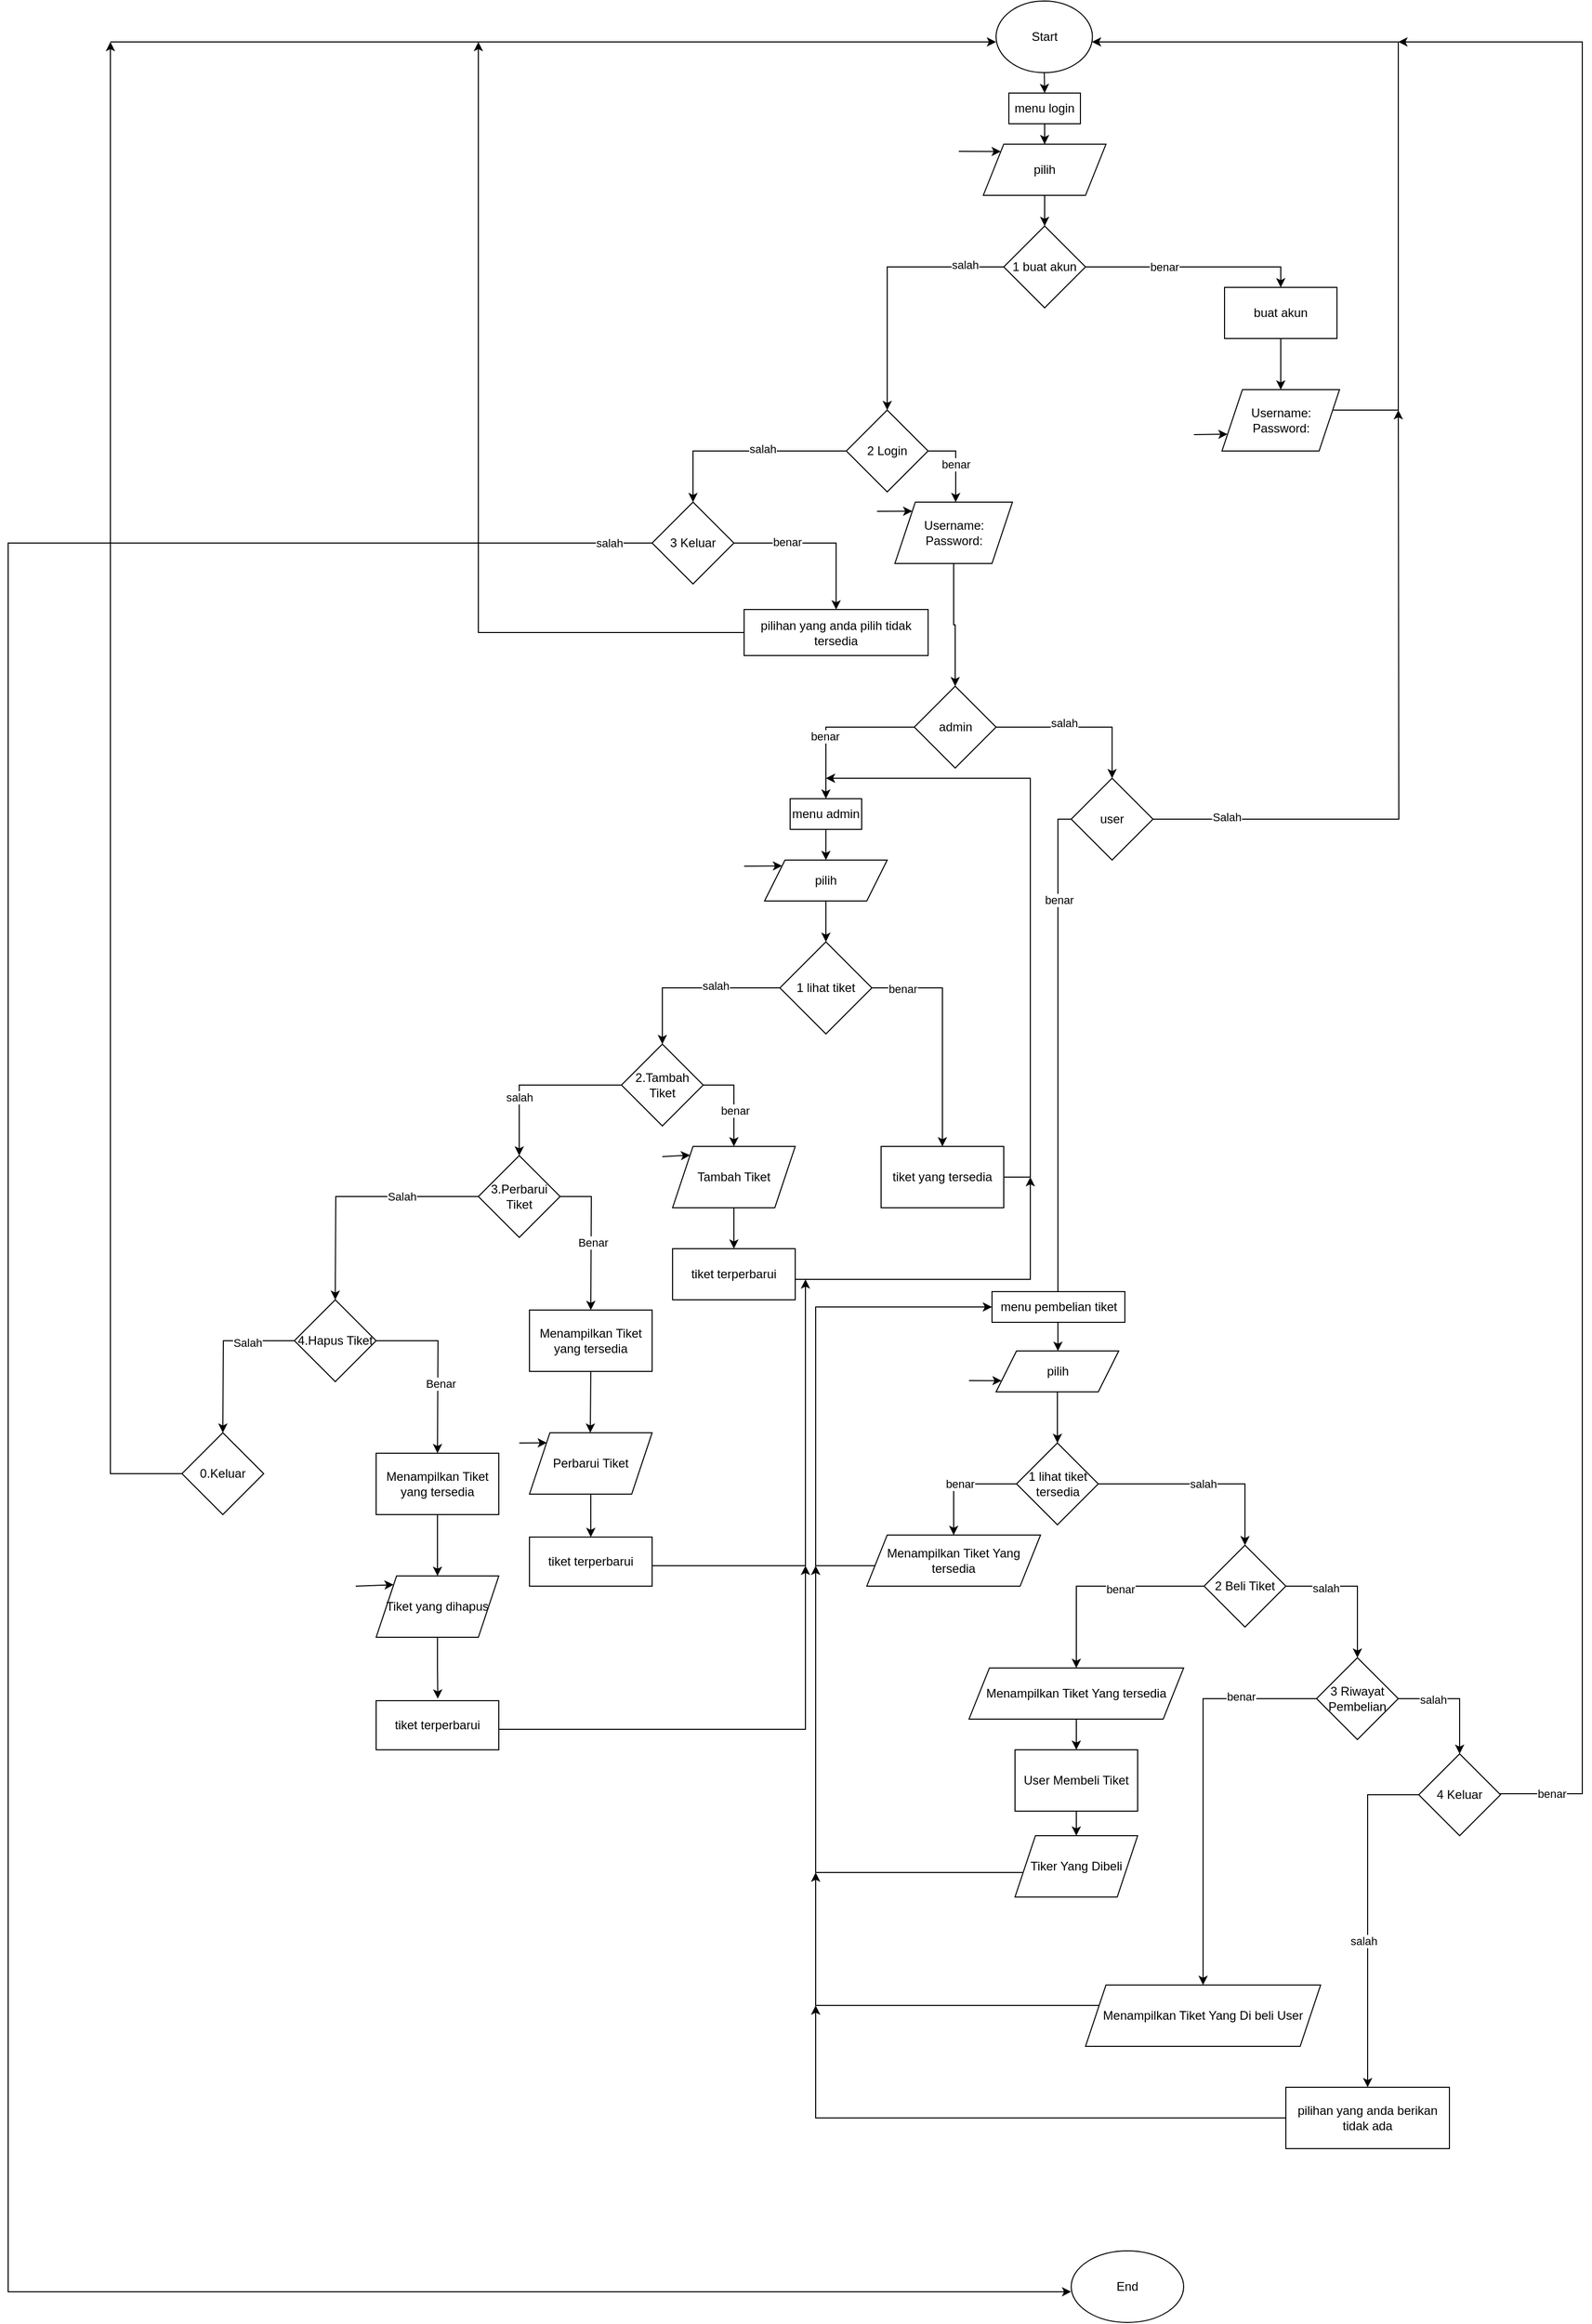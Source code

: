 <mxfile version="24.8.4">
  <diagram name="Halaman-1" id="ha8s8sE_0-_aX-jiOjYa">
    <mxGraphModel dx="4026" dy="3068" grid="1" gridSize="10" guides="1" tooltips="1" connect="1" arrows="1" fold="1" page="1" pageScale="1" pageWidth="850" pageHeight="1100" math="0" shadow="0">
      <root>
        <mxCell id="0" />
        <mxCell id="1" parent="0" />
        <mxCell id="y7oNirg6liw5lBictW8k-1" value="" style="edgeStyle=orthogonalEdgeStyle;rounded=0;orthogonalLoop=1;jettySize=auto;html=1;" parent="1" source="y7oNirg6liw5lBictW8k-67" target="y7oNirg6liw5lBictW8k-39" edge="1">
          <mxGeometry relative="1" as="geometry">
            <mxPoint x="414" y="180" as="targetPoint" />
          </mxGeometry>
        </mxCell>
        <mxCell id="y7oNirg6liw5lBictW8k-3" style="edgeStyle=orthogonalEdgeStyle;rounded=0;orthogonalLoop=1;jettySize=auto;html=1;exitX=0;exitY=0.5;exitDx=0;exitDy=0;" parent="1" source="y7oNirg6liw5lBictW8k-7" target="y7oNirg6liw5lBictW8k-12" edge="1">
          <mxGeometry relative="1" as="geometry">
            <mxPoint x="310" y="270" as="targetPoint" />
          </mxGeometry>
        </mxCell>
        <mxCell id="y7oNirg6liw5lBictW8k-4" value="salah" style="edgeLabel;html=1;align=center;verticalAlign=middle;resizable=0;points=[];" parent="y7oNirg6liw5lBictW8k-3" vertex="1" connectable="0">
          <mxGeometry x="-0.699" y="-2" relative="1" as="geometry">
            <mxPoint as="offset" />
          </mxGeometry>
        </mxCell>
        <mxCell id="y7oNirg6liw5lBictW8k-5" style="edgeStyle=orthogonalEdgeStyle;rounded=0;orthogonalLoop=1;jettySize=auto;html=1;exitX=1;exitY=0.5;exitDx=0;exitDy=0;entryX=0.5;entryY=0;entryDx=0;entryDy=0;" parent="1" source="y7oNirg6liw5lBictW8k-7" target="y7oNirg6liw5lBictW8k-19" edge="1">
          <mxGeometry relative="1" as="geometry">
            <mxPoint x="530" y="270" as="targetPoint" />
          </mxGeometry>
        </mxCell>
        <mxCell id="y7oNirg6liw5lBictW8k-6" value="benar" style="edgeLabel;html=1;align=center;verticalAlign=middle;resizable=0;points=[];" parent="y7oNirg6liw5lBictW8k-5" vertex="1" connectable="0">
          <mxGeometry x="-0.271" relative="1" as="geometry">
            <mxPoint as="offset" />
          </mxGeometry>
        </mxCell>
        <mxCell id="y7oNirg6liw5lBictW8k-7" value="1 buat akun" style="rhombus;whiteSpace=wrap;html=1;" parent="1" vertex="1">
          <mxGeometry x="374" y="180" width="80" height="80" as="geometry" />
        </mxCell>
        <mxCell id="y7oNirg6liw5lBictW8k-8" value="" style="edgeStyle=orthogonalEdgeStyle;rounded=0;orthogonalLoop=1;jettySize=auto;html=1;" parent="1" source="y7oNirg6liw5lBictW8k-12" target="y7oNirg6liw5lBictW8k-17" edge="1">
          <mxGeometry relative="1" as="geometry" />
        </mxCell>
        <mxCell id="y7oNirg6liw5lBictW8k-9" value="salah" style="edgeLabel;html=1;align=center;verticalAlign=middle;resizable=0;points=[];" parent="y7oNirg6liw5lBictW8k-8" vertex="1" connectable="0">
          <mxGeometry x="-0.182" y="-2" relative="1" as="geometry">
            <mxPoint as="offset" />
          </mxGeometry>
        </mxCell>
        <mxCell id="y7oNirg6liw5lBictW8k-10" style="edgeStyle=orthogonalEdgeStyle;rounded=0;orthogonalLoop=1;jettySize=auto;html=1;" parent="1" source="y7oNirg6liw5lBictW8k-12" target="y7oNirg6liw5lBictW8k-24" edge="1">
          <mxGeometry relative="1" as="geometry">
            <Array as="points">
              <mxPoint x="327" y="400" />
            </Array>
          </mxGeometry>
        </mxCell>
        <mxCell id="y7oNirg6liw5lBictW8k-11" value="benar" style="edgeLabel;html=1;align=center;verticalAlign=middle;resizable=0;points=[];" parent="y7oNirg6liw5lBictW8k-10" vertex="1" connectable="0">
          <mxGeometry x="0.045" relative="1" as="geometry">
            <mxPoint as="offset" />
          </mxGeometry>
        </mxCell>
        <mxCell id="y7oNirg6liw5lBictW8k-12" value="2 Login" style="rhombus;whiteSpace=wrap;html=1;" parent="1" vertex="1">
          <mxGeometry x="220" y="360" width="80" height="80" as="geometry" />
        </mxCell>
        <mxCell id="y7oNirg6liw5lBictW8k-13" style="edgeStyle=orthogonalEdgeStyle;rounded=0;orthogonalLoop=1;jettySize=auto;html=1;entryX=0;entryY=0.571;entryDx=0;entryDy=0;entryPerimeter=0;" parent="1" source="y7oNirg6liw5lBictW8k-17" edge="1" target="y7oNirg6liw5lBictW8k-123">
          <mxGeometry relative="1" as="geometry">
            <Array as="points">
              <mxPoint x="-600" y="490" />
              <mxPoint x="-600" y="2200" />
            </Array>
            <mxPoint x="414" y="2190" as="targetPoint" />
          </mxGeometry>
        </mxCell>
        <mxCell id="y7oNirg6liw5lBictW8k-14" value="salah" style="edgeLabel;html=1;align=center;verticalAlign=middle;resizable=0;points=[];" parent="y7oNirg6liw5lBictW8k-13" vertex="1" connectable="0">
          <mxGeometry x="-0.975" relative="1" as="geometry">
            <mxPoint as="offset" />
          </mxGeometry>
        </mxCell>
        <mxCell id="y7oNirg6liw5lBictW8k-15" style="edgeStyle=orthogonalEdgeStyle;rounded=0;orthogonalLoop=1;jettySize=auto;html=1;" parent="1" source="y7oNirg6liw5lBictW8k-17" target="y7oNirg6liw5lBictW8k-106" edge="1">
          <mxGeometry relative="1" as="geometry">
            <mxPoint x="130" y="580" as="targetPoint" />
          </mxGeometry>
        </mxCell>
        <mxCell id="y7oNirg6liw5lBictW8k-16" value="benar" style="edgeLabel;html=1;align=center;verticalAlign=middle;resizable=0;points=[];" parent="y7oNirg6liw5lBictW8k-15" vertex="1" connectable="0">
          <mxGeometry x="-0.371" y="1" relative="1" as="geometry">
            <mxPoint as="offset" />
          </mxGeometry>
        </mxCell>
        <mxCell id="y7oNirg6liw5lBictW8k-17" value="3 Keluar" style="rhombus;whiteSpace=wrap;html=1;" parent="1" vertex="1">
          <mxGeometry x="30" y="450" width="80" height="80" as="geometry" />
        </mxCell>
        <mxCell id="y7oNirg6liw5lBictW8k-18" style="edgeStyle=orthogonalEdgeStyle;rounded=0;orthogonalLoop=1;jettySize=auto;html=1;exitX=0.5;exitY=1;exitDx=0;exitDy=0;" parent="1" source="y7oNirg6liw5lBictW8k-19" target="y7oNirg6liw5lBictW8k-21" edge="1">
          <mxGeometry relative="1" as="geometry" />
        </mxCell>
        <mxCell id="y7oNirg6liw5lBictW8k-19" value="buat akun" style="rounded=0;whiteSpace=wrap;html=1;" parent="1" vertex="1">
          <mxGeometry x="590" y="240" width="110" height="50" as="geometry" />
        </mxCell>
        <mxCell id="y7oNirg6liw5lBictW8k-20" style="edgeStyle=orthogonalEdgeStyle;rounded=0;orthogonalLoop=1;jettySize=auto;html=1;exitX=1;exitY=0.5;exitDx=0;exitDy=0;" parent="1" target="y7oNirg6liw5lBictW8k-121" edge="1">
          <mxGeometry relative="1" as="geometry">
            <Array as="points">
              <mxPoint x="760" y="360" />
              <mxPoint x="760" />
            </Array>
            <mxPoint x="692.93" y="359.98" as="sourcePoint" />
            <mxPoint x="459.578" y="-1.44" as="targetPoint" />
          </mxGeometry>
        </mxCell>
        <mxCell id="y7oNirg6liw5lBictW8k-21" value="Username:&lt;br&gt;Password:" style="shape=parallelogram;perimeter=parallelogramPerimeter;whiteSpace=wrap;html=1;fixedSize=1;" parent="1" vertex="1">
          <mxGeometry x="587.5" y="340" width="115" height="60" as="geometry" />
        </mxCell>
        <mxCell id="y7oNirg6liw5lBictW8k-22" value="" style="endArrow=classic;html=1;rounded=0;entryX=0;entryY=0.75;entryDx=0;entryDy=0;" parent="1" target="y7oNirg6liw5lBictW8k-21" edge="1">
          <mxGeometry width="50" height="50" relative="1" as="geometry">
            <mxPoint x="560" y="384" as="sourcePoint" />
            <mxPoint x="645" y="410" as="targetPoint" />
            <Array as="points" />
          </mxGeometry>
        </mxCell>
        <mxCell id="y7oNirg6liw5lBictW8k-23" style="edgeStyle=orthogonalEdgeStyle;rounded=0;orthogonalLoop=1;jettySize=auto;html=1;exitX=0.5;exitY=1;exitDx=0;exitDy=0;entryX=0.5;entryY=0;entryDx=0;entryDy=0;" parent="1" source="y7oNirg6liw5lBictW8k-24" target="y7oNirg6liw5lBictW8k-29" edge="1">
          <mxGeometry relative="1" as="geometry">
            <Array as="points">
              <mxPoint x="325" y="570" />
              <mxPoint x="327" y="570" />
            </Array>
          </mxGeometry>
        </mxCell>
        <mxCell id="y7oNirg6liw5lBictW8k-24" value="Username:&lt;br&gt;Password:" style="shape=parallelogram;perimeter=parallelogramPerimeter;whiteSpace=wrap;html=1;fixedSize=1;" parent="1" vertex="1">
          <mxGeometry x="267.5" y="450" width="115" height="60" as="geometry" />
        </mxCell>
        <mxCell id="y7oNirg6liw5lBictW8k-26" style="edgeStyle=orthogonalEdgeStyle;rounded=0;orthogonalLoop=1;jettySize=auto;html=1;" parent="1" source="y7oNirg6liw5lBictW8k-29" target="y7oNirg6liw5lBictW8k-34" edge="1">
          <mxGeometry relative="1" as="geometry">
            <mxPoint x="250.0" y="740" as="targetPoint" />
          </mxGeometry>
        </mxCell>
        <mxCell id="y7oNirg6liw5lBictW8k-27" value="salah" style="edgeLabel;html=1;align=center;verticalAlign=middle;resizable=0;points=[];" parent="y7oNirg6liw5lBictW8k-26" vertex="1" connectable="0">
          <mxGeometry x="-0.186" y="4" relative="1" as="geometry">
            <mxPoint as="offset" />
          </mxGeometry>
        </mxCell>
        <mxCell id="y7oNirg6liw5lBictW8k-28" value="" style="edgeStyle=orthogonalEdgeStyle;rounded=0;orthogonalLoop=1;jettySize=auto;html=1;" parent="1" source="y7oNirg6liw5lBictW8k-70" target="y7oNirg6liw5lBictW8k-36" edge="1">
          <mxGeometry x="0.404" relative="1" as="geometry">
            <mxPoint as="offset" />
          </mxGeometry>
        </mxCell>
        <mxCell id="y7oNirg6liw5lBictW8k-29" value="admin" style="rhombus;whiteSpace=wrap;html=1;" parent="1" vertex="1">
          <mxGeometry x="286.5" y="630" width="80" height="80" as="geometry" />
        </mxCell>
        <mxCell id="y7oNirg6liw5lBictW8k-32" style="edgeStyle=orthogonalEdgeStyle;rounded=0;orthogonalLoop=1;jettySize=auto;html=1;exitX=0;exitY=0.5;exitDx=0;exitDy=0;" parent="1" source="y7oNirg6liw5lBictW8k-34" target="y7oNirg6liw5lBictW8k-65" edge="1">
          <mxGeometry relative="1" as="geometry">
            <mxPoint x="420" y="1280" as="targetPoint" />
            <Array as="points">
              <mxPoint x="427" y="760" />
            </Array>
          </mxGeometry>
        </mxCell>
        <mxCell id="y7oNirg6liw5lBictW8k-33" value="benar" style="edgeLabel;html=1;align=center;verticalAlign=middle;resizable=0;points=[];" parent="y7oNirg6liw5lBictW8k-32" vertex="1" connectable="0">
          <mxGeometry x="-0.657" y="1" relative="1" as="geometry">
            <mxPoint as="offset" />
          </mxGeometry>
        </mxCell>
        <mxCell id="3VHxz43sA6Y8qBNIEnm7-1" style="edgeStyle=orthogonalEdgeStyle;rounded=0;orthogonalLoop=1;jettySize=auto;html=1;exitX=1;exitY=0.5;exitDx=0;exitDy=0;" edge="1" parent="1" source="y7oNirg6liw5lBictW8k-34">
          <mxGeometry relative="1" as="geometry">
            <mxPoint x="760" y="360" as="targetPoint" />
          </mxGeometry>
        </mxCell>
        <mxCell id="3VHxz43sA6Y8qBNIEnm7-2" value="Salah" style="edgeLabel;html=1;align=center;verticalAlign=middle;resizable=0;points=[];" vertex="1" connectable="0" parent="3VHxz43sA6Y8qBNIEnm7-1">
          <mxGeometry x="-0.777" y="2" relative="1" as="geometry">
            <mxPoint as="offset" />
          </mxGeometry>
        </mxCell>
        <mxCell id="y7oNirg6liw5lBictW8k-34" value="user" style="rhombus;whiteSpace=wrap;html=1;" parent="1" vertex="1">
          <mxGeometry x="440.0" y="720" width="80" height="80" as="geometry" />
        </mxCell>
        <mxCell id="y7oNirg6liw5lBictW8k-35" style="edgeStyle=orthogonalEdgeStyle;rounded=0;orthogonalLoop=1;jettySize=auto;html=1;" parent="1" source="y7oNirg6liw5lBictW8k-36" target="y7oNirg6liw5lBictW8k-45" edge="1">
          <mxGeometry relative="1" as="geometry">
            <mxPoint x="200" y="840" as="targetPoint" />
          </mxGeometry>
        </mxCell>
        <mxCell id="y7oNirg6liw5lBictW8k-36" value="pilih" style="shape=parallelogram;perimeter=parallelogramPerimeter;whiteSpace=wrap;html=1;fixedSize=1;" parent="1" vertex="1">
          <mxGeometry x="140" y="800" width="120" height="40" as="geometry" />
        </mxCell>
        <mxCell id="y7oNirg6liw5lBictW8k-38" style="edgeStyle=orthogonalEdgeStyle;rounded=0;orthogonalLoop=1;jettySize=auto;html=1;entryX=0.5;entryY=0;entryDx=0;entryDy=0;" parent="1" source="y7oNirg6liw5lBictW8k-39" target="y7oNirg6liw5lBictW8k-7" edge="1">
          <mxGeometry relative="1" as="geometry" />
        </mxCell>
        <mxCell id="y7oNirg6liw5lBictW8k-39" value="pilih" style="shape=parallelogram;perimeter=parallelogramPerimeter;whiteSpace=wrap;html=1;fixedSize=1;" parent="1" vertex="1">
          <mxGeometry x="354" y="100" width="120" height="50" as="geometry" />
        </mxCell>
        <mxCell id="y7oNirg6liw5lBictW8k-41" style="edgeStyle=orthogonalEdgeStyle;rounded=0;orthogonalLoop=1;jettySize=auto;html=1;exitX=1;exitY=0.5;exitDx=0;exitDy=0;" parent="1" source="y7oNirg6liw5lBictW8k-45" target="y7oNirg6liw5lBictW8k-47" edge="1">
          <mxGeometry relative="1" as="geometry" />
        </mxCell>
        <mxCell id="y7oNirg6liw5lBictW8k-42" value="benar" style="edgeLabel;html=1;align=center;verticalAlign=middle;resizable=0;points=[];" parent="y7oNirg6liw5lBictW8k-41" vertex="1" connectable="0">
          <mxGeometry x="-0.737" y="-1" relative="1" as="geometry">
            <mxPoint as="offset" />
          </mxGeometry>
        </mxCell>
        <mxCell id="y7oNirg6liw5lBictW8k-43" style="edgeStyle=orthogonalEdgeStyle;rounded=0;orthogonalLoop=1;jettySize=auto;html=1;" parent="1" source="y7oNirg6liw5lBictW8k-45" target="y7oNirg6liw5lBictW8k-52" edge="1">
          <mxGeometry relative="1" as="geometry">
            <mxPoint x="70" y="1020" as="targetPoint" />
          </mxGeometry>
        </mxCell>
        <mxCell id="y7oNirg6liw5lBictW8k-44" value="salah" style="edgeLabel;html=1;align=center;verticalAlign=middle;resizable=0;points=[];" parent="y7oNirg6liw5lBictW8k-43" vertex="1" connectable="0">
          <mxGeometry x="-0.255" y="-2" relative="1" as="geometry">
            <mxPoint as="offset" />
          </mxGeometry>
        </mxCell>
        <mxCell id="y7oNirg6liw5lBictW8k-45" value="1 lihat tiket" style="rhombus;whiteSpace=wrap;html=1;" parent="1" vertex="1">
          <mxGeometry x="155" y="880" width="90" height="90" as="geometry" />
        </mxCell>
        <mxCell id="y7oNirg6liw5lBictW8k-46" style="edgeStyle=orthogonalEdgeStyle;rounded=0;orthogonalLoop=1;jettySize=auto;html=1;" parent="1" source="y7oNirg6liw5lBictW8k-47" edge="1">
          <mxGeometry relative="1" as="geometry">
            <mxPoint x="200" y="720" as="targetPoint" />
            <Array as="points">
              <mxPoint x="400" y="1110" />
              <mxPoint x="400" y="720" />
              <mxPoint x="220" y="720" />
            </Array>
          </mxGeometry>
        </mxCell>
        <mxCell id="y7oNirg6liw5lBictW8k-47" value="tiket yang tersedia" style="whiteSpace=wrap;html=1;" parent="1" vertex="1">
          <mxGeometry x="254" y="1080" width="120" height="60" as="geometry" />
        </mxCell>
        <mxCell id="y7oNirg6liw5lBictW8k-48" style="edgeStyle=orthogonalEdgeStyle;rounded=0;orthogonalLoop=1;jettySize=auto;html=1;entryX=0.5;entryY=0;entryDx=0;entryDy=0;exitX=1;exitY=0.5;exitDx=0;exitDy=0;" parent="1" source="y7oNirg6liw5lBictW8k-52" target="y7oNirg6liw5lBictW8k-55" edge="1">
          <mxGeometry relative="1" as="geometry" />
        </mxCell>
        <mxCell id="y7oNirg6liw5lBictW8k-49" value="benar" style="edgeLabel;html=1;align=center;verticalAlign=middle;resizable=0;points=[];" parent="y7oNirg6liw5lBictW8k-48" vertex="1" connectable="0">
          <mxGeometry x="0.207" y="1" relative="1" as="geometry">
            <mxPoint as="offset" />
          </mxGeometry>
        </mxCell>
        <mxCell id="y7oNirg6liw5lBictW8k-50" style="edgeStyle=orthogonalEdgeStyle;rounded=0;orthogonalLoop=1;jettySize=auto;html=1;" parent="1" source="y7oNirg6liw5lBictW8k-52" target="y7oNirg6liw5lBictW8k-62" edge="1">
          <mxGeometry relative="1" as="geometry">
            <mxPoint x="-60" y="1080" as="targetPoint" />
          </mxGeometry>
        </mxCell>
        <mxCell id="y7oNirg6liw5lBictW8k-51" value="salah" style="edgeLabel;html=1;align=center;verticalAlign=middle;resizable=0;points=[];" parent="y7oNirg6liw5lBictW8k-50" vertex="1" connectable="0">
          <mxGeometry x="0.326" relative="1" as="geometry">
            <mxPoint as="offset" />
          </mxGeometry>
        </mxCell>
        <mxCell id="y7oNirg6liw5lBictW8k-52" value="2.Tambah Tiket" style="rhombus;whiteSpace=wrap;html=1;" parent="1" vertex="1">
          <mxGeometry y="980" width="80" height="80" as="geometry" />
        </mxCell>
        <mxCell id="y7oNirg6liw5lBictW8k-54" style="edgeStyle=orthogonalEdgeStyle;rounded=0;orthogonalLoop=1;jettySize=auto;html=1;" parent="1" source="y7oNirg6liw5lBictW8k-55" target="y7oNirg6liw5lBictW8k-57" edge="1">
          <mxGeometry relative="1" as="geometry">
            <mxPoint x="140" y="1190" as="targetPoint" />
          </mxGeometry>
        </mxCell>
        <mxCell id="y7oNirg6liw5lBictW8k-55" value="Tambah Tiket" style="shape=parallelogram;perimeter=parallelogramPerimeter;whiteSpace=wrap;html=1;fixedSize=1;" parent="1" vertex="1">
          <mxGeometry x="50" y="1080" width="120" height="60" as="geometry" />
        </mxCell>
        <mxCell id="y7oNirg6liw5lBictW8k-56" style="edgeStyle=orthogonalEdgeStyle;rounded=0;orthogonalLoop=1;jettySize=auto;html=1;" parent="1" source="y7oNirg6liw5lBictW8k-57" edge="1">
          <mxGeometry relative="1" as="geometry">
            <mxPoint x="400" y="1110" as="targetPoint" />
            <Array as="points">
              <mxPoint x="400" y="1210" />
            </Array>
          </mxGeometry>
        </mxCell>
        <mxCell id="y7oNirg6liw5lBictW8k-57" value="tiket terperbarui" style="rounded=0;whiteSpace=wrap;html=1;" parent="1" vertex="1">
          <mxGeometry x="50" y="1180" width="120" height="50" as="geometry" />
        </mxCell>
        <mxCell id="y7oNirg6liw5lBictW8k-111" style="edgeStyle=orthogonalEdgeStyle;rounded=0;orthogonalLoop=1;jettySize=auto;html=1;exitX=1;exitY=0.5;exitDx=0;exitDy=0;" parent="1" source="y7oNirg6liw5lBictW8k-62" edge="1">
          <mxGeometry relative="1" as="geometry">
            <mxPoint x="-30" y="1240" as="targetPoint" />
          </mxGeometry>
        </mxCell>
        <mxCell id="y7oNirg6liw5lBictW8k-112" value="Benar" style="edgeLabel;html=1;align=center;verticalAlign=middle;resizable=0;points=[];" parent="y7oNirg6liw5lBictW8k-111" vertex="1" connectable="0">
          <mxGeometry x="0.058" y="1" relative="1" as="geometry">
            <mxPoint as="offset" />
          </mxGeometry>
        </mxCell>
        <mxCell id="y7oNirg6liw5lBictW8k-129" style="edgeStyle=orthogonalEdgeStyle;rounded=0;orthogonalLoop=1;jettySize=auto;html=1;exitX=0;exitY=0.5;exitDx=0;exitDy=0;" parent="1" source="y7oNirg6liw5lBictW8k-62" edge="1">
          <mxGeometry relative="1" as="geometry">
            <mxPoint x="-280" y="1230" as="targetPoint" />
          </mxGeometry>
        </mxCell>
        <mxCell id="y7oNirg6liw5lBictW8k-130" value="Salah" style="edgeLabel;html=1;align=center;verticalAlign=middle;resizable=0;points=[];" parent="y7oNirg6liw5lBictW8k-129" vertex="1" connectable="0">
          <mxGeometry x="-0.38" relative="1" as="geometry">
            <mxPoint x="-1" as="offset" />
          </mxGeometry>
        </mxCell>
        <mxCell id="y7oNirg6liw5lBictW8k-62" value="3.Perbarui Tiket" style="rhombus;whiteSpace=wrap;html=1;" parent="1" vertex="1">
          <mxGeometry x="-140" y="1089" width="80" height="80" as="geometry" />
        </mxCell>
        <mxCell id="y7oNirg6liw5lBictW8k-64" style="edgeStyle=orthogonalEdgeStyle;rounded=0;orthogonalLoop=1;jettySize=auto;html=1;" parent="1" source="y7oNirg6liw5lBictW8k-65" target="y7oNirg6liw5lBictW8k-75" edge="1">
          <mxGeometry relative="1" as="geometry">
            <mxPoint x="426.5" y="1370" as="targetPoint" />
          </mxGeometry>
        </mxCell>
        <mxCell id="y7oNirg6liw5lBictW8k-65" value="pilih" style="shape=parallelogram;perimeter=parallelogramPerimeter;whiteSpace=wrap;html=1;fixedSize=1;" parent="1" vertex="1">
          <mxGeometry x="366.5" y="1280" width="120" height="40" as="geometry" />
        </mxCell>
        <mxCell id="y7oNirg6liw5lBictW8k-67" value="menu login" style="rounded=0;whiteSpace=wrap;html=1;" parent="1" vertex="1">
          <mxGeometry x="379" y="50" width="70" height="30" as="geometry" />
        </mxCell>
        <mxCell id="y7oNirg6liw5lBictW8k-68" value="" style="edgeStyle=orthogonalEdgeStyle;rounded=0;orthogonalLoop=1;jettySize=auto;html=1;" parent="1" source="y7oNirg6liw5lBictW8k-29" target="y7oNirg6liw5lBictW8k-70" edge="1">
          <mxGeometry relative="1" as="geometry">
            <mxPoint x="287" y="670" as="sourcePoint" />
            <mxPoint x="200" y="800" as="targetPoint" />
          </mxGeometry>
        </mxCell>
        <mxCell id="y7oNirg6liw5lBictW8k-69" value="benar" style="edgeLabel;html=1;align=center;verticalAlign=middle;resizable=0;points=[];" parent="y7oNirg6liw5lBictW8k-68" vertex="1" connectable="0">
          <mxGeometry x="0.213" y="-1" relative="1" as="geometry">
            <mxPoint as="offset" />
          </mxGeometry>
        </mxCell>
        <mxCell id="y7oNirg6liw5lBictW8k-70" value="menu admin" style="rounded=0;whiteSpace=wrap;html=1;" parent="1" vertex="1">
          <mxGeometry x="165" y="740" width="70" height="30" as="geometry" />
        </mxCell>
        <mxCell id="y7oNirg6liw5lBictW8k-71" style="edgeStyle=orthogonalEdgeStyle;rounded=0;orthogonalLoop=1;jettySize=auto;html=1;exitX=0.5;exitY=1;exitDx=0;exitDy=0;" parent="1" source="y7oNirg6liw5lBictW8k-70" target="y7oNirg6liw5lBictW8k-70" edge="1">
          <mxGeometry relative="1" as="geometry" />
        </mxCell>
        <mxCell id="y7oNirg6liw5lBictW8k-72" value="" style="endArrow=classic;html=1;rounded=0;entryX=0;entryY=0.75;entryDx=0;entryDy=0;" parent="1" target="y7oNirg6liw5lBictW8k-65" edge="1">
          <mxGeometry width="50" height="50" relative="1" as="geometry">
            <mxPoint x="340" y="1309" as="sourcePoint" />
            <mxPoint x="330" y="1290" as="targetPoint" />
          </mxGeometry>
        </mxCell>
        <mxCell id="y7oNirg6liw5lBictW8k-73" value="salah" style="edgeStyle=orthogonalEdgeStyle;rounded=0;orthogonalLoop=1;jettySize=auto;html=1;" parent="1" source="y7oNirg6liw5lBictW8k-75" target="y7oNirg6liw5lBictW8k-80" edge="1">
          <mxGeometry relative="1" as="geometry">
            <mxPoint x="300.053" y="1490.053" as="targetPoint" />
          </mxGeometry>
        </mxCell>
        <mxCell id="y7oNirg6liw5lBictW8k-74" value="benar" style="edgeStyle=orthogonalEdgeStyle;rounded=0;orthogonalLoop=1;jettySize=auto;html=1;exitX=0;exitY=0.5;exitDx=0;exitDy=0;" parent="1" source="y7oNirg6liw5lBictW8k-75" target="y7oNirg6liw5lBictW8k-94" edge="1">
          <mxGeometry relative="1" as="geometry" />
        </mxCell>
        <mxCell id="y7oNirg6liw5lBictW8k-75" value="1 lihat tiket tersedia" style="rhombus;whiteSpace=wrap;html=1;" parent="1" vertex="1">
          <mxGeometry x="386.5" y="1370" width="80" height="80" as="geometry" />
        </mxCell>
        <mxCell id="y7oNirg6liw5lBictW8k-76" style="edgeStyle=orthogonalEdgeStyle;rounded=0;orthogonalLoop=1;jettySize=auto;html=1;" parent="1" source="y7oNirg6liw5lBictW8k-80" target="y7oNirg6liw5lBictW8k-85" edge="1">
          <mxGeometry relative="1" as="geometry">
            <mxPoint x="180" y="1590" as="targetPoint" />
          </mxGeometry>
        </mxCell>
        <mxCell id="y7oNirg6liw5lBictW8k-77" value="salah" style="edgeLabel;html=1;align=center;verticalAlign=middle;resizable=0;points=[];" parent="y7oNirg6liw5lBictW8k-76" vertex="1" connectable="0">
          <mxGeometry x="-0.445" y="-2" relative="1" as="geometry">
            <mxPoint as="offset" />
          </mxGeometry>
        </mxCell>
        <mxCell id="y7oNirg6liw5lBictW8k-78" style="edgeStyle=orthogonalEdgeStyle;rounded=0;orthogonalLoop=1;jettySize=auto;html=1;" parent="1" source="y7oNirg6liw5lBictW8k-80" target="y7oNirg6liw5lBictW8k-96" edge="1">
          <mxGeometry relative="1" as="geometry" />
        </mxCell>
        <mxCell id="y7oNirg6liw5lBictW8k-79" value="benar" style="edgeLabel;html=1;align=center;verticalAlign=middle;resizable=0;points=[];" parent="y7oNirg6liw5lBictW8k-78" vertex="1" connectable="0">
          <mxGeometry x="-0.201" y="3" relative="1" as="geometry">
            <mxPoint as="offset" />
          </mxGeometry>
        </mxCell>
        <mxCell id="y7oNirg6liw5lBictW8k-80" value="2 Beli Tiket" style="rhombus;whiteSpace=wrap;html=1;" parent="1" vertex="1">
          <mxGeometry x="570.003" y="1470.003" width="80" height="80" as="geometry" />
        </mxCell>
        <mxCell id="y7oNirg6liw5lBictW8k-81" style="edgeStyle=orthogonalEdgeStyle;rounded=0;orthogonalLoop=1;jettySize=auto;html=1;" parent="1" source="y7oNirg6liw5lBictW8k-85" target="y7oNirg6liw5lBictW8k-90" edge="1">
          <mxGeometry relative="1" as="geometry">
            <mxPoint x="60" y="1680" as="targetPoint" />
          </mxGeometry>
        </mxCell>
        <mxCell id="y7oNirg6liw5lBictW8k-82" value="salah" style="edgeLabel;html=1;align=center;verticalAlign=middle;resizable=0;points=[];" parent="y7oNirg6liw5lBictW8k-81" vertex="1" connectable="0">
          <mxGeometry x="-0.413" y="-1" relative="1" as="geometry">
            <mxPoint as="offset" />
          </mxGeometry>
        </mxCell>
        <mxCell id="y7oNirg6liw5lBictW8k-83" style="edgeStyle=orthogonalEdgeStyle;rounded=0;orthogonalLoop=1;jettySize=auto;html=1;exitX=0;exitY=0.5;exitDx=0;exitDy=0;entryX=0.5;entryY=0;entryDx=0;entryDy=0;" parent="1" source="y7oNirg6liw5lBictW8k-85" target="y7oNirg6liw5lBictW8k-102" edge="1">
          <mxGeometry relative="1" as="geometry" />
        </mxCell>
        <mxCell id="y7oNirg6liw5lBictW8k-84" value="benar" style="edgeLabel;html=1;align=center;verticalAlign=middle;resizable=0;points=[];" parent="y7oNirg6liw5lBictW8k-83" vertex="1" connectable="0">
          <mxGeometry x="-0.62" y="-2" relative="1" as="geometry">
            <mxPoint as="offset" />
          </mxGeometry>
        </mxCell>
        <mxCell id="y7oNirg6liw5lBictW8k-85" value="3 Riwayat Pembelian" style="rhombus;whiteSpace=wrap;html=1;" parent="1" vertex="1">
          <mxGeometry x="680" y="1580" width="80" height="80" as="geometry" />
        </mxCell>
        <mxCell id="y7oNirg6liw5lBictW8k-86" style="edgeStyle=orthogonalEdgeStyle;rounded=0;orthogonalLoop=1;jettySize=auto;html=1;" parent="1" source="y7oNirg6liw5lBictW8k-90" edge="1">
          <mxGeometry relative="1" as="geometry">
            <mxPoint x="760" as="targetPoint" />
            <Array as="points">
              <mxPoint x="940" y="1713" />
              <mxPoint x="940" />
              <mxPoint x="760" />
            </Array>
          </mxGeometry>
        </mxCell>
        <mxCell id="y7oNirg6liw5lBictW8k-87" value="benar" style="edgeLabel;html=1;align=center;verticalAlign=middle;resizable=0;points=[];" parent="y7oNirg6liw5lBictW8k-86" vertex="1" connectable="0">
          <mxGeometry x="-0.949" relative="1" as="geometry">
            <mxPoint as="offset" />
          </mxGeometry>
        </mxCell>
        <mxCell id="y7oNirg6liw5lBictW8k-88" style="edgeStyle=orthogonalEdgeStyle;rounded=0;orthogonalLoop=1;jettySize=auto;html=1;exitX=0;exitY=0.5;exitDx=0;exitDy=0;" parent="1" source="y7oNirg6liw5lBictW8k-90" target="y7oNirg6liw5lBictW8k-92" edge="1">
          <mxGeometry relative="1" as="geometry">
            <mxPoint x="700" y="1780" as="targetPoint" />
          </mxGeometry>
        </mxCell>
        <mxCell id="y7oNirg6liw5lBictW8k-89" value="salah" style="edgeLabel;html=1;align=center;verticalAlign=middle;resizable=0;points=[];" parent="y7oNirg6liw5lBictW8k-88" vertex="1" connectable="0">
          <mxGeometry x="0.15" y="-4" relative="1" as="geometry">
            <mxPoint as="offset" />
          </mxGeometry>
        </mxCell>
        <mxCell id="y7oNirg6liw5lBictW8k-90" value="4 Keluar" style="rhombus;whiteSpace=wrap;html=1;" parent="1" vertex="1">
          <mxGeometry x="780" y="1674" width="80" height="80" as="geometry" />
        </mxCell>
        <mxCell id="y7oNirg6liw5lBictW8k-91" style="edgeStyle=orthogonalEdgeStyle;rounded=0;orthogonalLoop=1;jettySize=auto;html=1;" parent="1" source="y7oNirg6liw5lBictW8k-92" edge="1">
          <mxGeometry relative="1" as="geometry">
            <mxPoint x="190" y="1920" as="targetPoint" />
            <Array as="points">
              <mxPoint x="190" y="2030" />
            </Array>
          </mxGeometry>
        </mxCell>
        <mxCell id="y7oNirg6liw5lBictW8k-92" value="pilihan yang anda berikan tidak ada" style="rounded=0;whiteSpace=wrap;html=1;" parent="1" vertex="1">
          <mxGeometry x="650" y="2000" width="160" height="60" as="geometry" />
        </mxCell>
        <mxCell id="y7oNirg6liw5lBictW8k-93" style="edgeStyle=orthogonalEdgeStyle;rounded=0;orthogonalLoop=1;jettySize=auto;html=1;exitX=0;exitY=0.5;exitDx=0;exitDy=0;entryX=0;entryY=0.5;entryDx=0;entryDy=0;" parent="1" source="y7oNirg6liw5lBictW8k-94" target="y7oNirg6liw5lBictW8k-103" edge="1">
          <mxGeometry relative="1" as="geometry">
            <Array as="points">
              <mxPoint x="250" y="1490" />
              <mxPoint x="190" y="1490" />
              <mxPoint x="190" y="1237" />
            </Array>
          </mxGeometry>
        </mxCell>
        <mxCell id="y7oNirg6liw5lBictW8k-94" value="Menampilkan Tiket Yang tersedia" style="shape=parallelogram;perimeter=parallelogramPerimeter;whiteSpace=wrap;html=1;fixedSize=1;" parent="1" vertex="1">
          <mxGeometry x="240" y="1460" width="170" height="50" as="geometry" />
        </mxCell>
        <mxCell id="y7oNirg6liw5lBictW8k-95" style="edgeStyle=orthogonalEdgeStyle;rounded=0;orthogonalLoop=1;jettySize=auto;html=1;exitX=0.5;exitY=1;exitDx=0;exitDy=0;entryX=0.5;entryY=0;entryDx=0;entryDy=0;" parent="1" source="y7oNirg6liw5lBictW8k-96" target="y7oNirg6liw5lBictW8k-98" edge="1">
          <mxGeometry relative="1" as="geometry" />
        </mxCell>
        <mxCell id="y7oNirg6liw5lBictW8k-96" value="Menampilkan Tiket Yang tersedia" style="shape=parallelogram;perimeter=parallelogramPerimeter;whiteSpace=wrap;html=1;fixedSize=1;" parent="1" vertex="1">
          <mxGeometry x="340" y="1590" width="210" height="50" as="geometry" />
        </mxCell>
        <mxCell id="y7oNirg6liw5lBictW8k-97" style="edgeStyle=orthogonalEdgeStyle;rounded=0;orthogonalLoop=1;jettySize=auto;html=1;exitX=0.5;exitY=1;exitDx=0;exitDy=0;entryX=0.5;entryY=0;entryDx=0;entryDy=0;" parent="1" source="y7oNirg6liw5lBictW8k-98" target="y7oNirg6liw5lBictW8k-100" edge="1">
          <mxGeometry relative="1" as="geometry" />
        </mxCell>
        <mxCell id="y7oNirg6liw5lBictW8k-98" value="User Membeli Tiket" style="rounded=0;whiteSpace=wrap;html=1;" parent="1" vertex="1">
          <mxGeometry x="385" y="1670" width="120" height="60" as="geometry" />
        </mxCell>
        <mxCell id="y7oNirg6liw5lBictW8k-99" style="edgeStyle=orthogonalEdgeStyle;rounded=0;orthogonalLoop=1;jettySize=auto;html=1;" parent="1" source="y7oNirg6liw5lBictW8k-100" edge="1">
          <mxGeometry relative="1" as="geometry">
            <mxPoint x="190" y="1490" as="targetPoint" />
            <Array as="points">
              <mxPoint x="190" y="1790" />
            </Array>
          </mxGeometry>
        </mxCell>
        <mxCell id="y7oNirg6liw5lBictW8k-100" value="Tiker Yang Dibeli" style="shape=parallelogram;perimeter=parallelogramPerimeter;whiteSpace=wrap;html=1;fixedSize=1;" parent="1" vertex="1">
          <mxGeometry x="385" y="1754" width="120" height="60" as="geometry" />
        </mxCell>
        <mxCell id="y7oNirg6liw5lBictW8k-101" style="edgeStyle=orthogonalEdgeStyle;rounded=0;orthogonalLoop=1;jettySize=auto;html=1;" parent="1" source="y7oNirg6liw5lBictW8k-102" edge="1">
          <mxGeometry relative="1" as="geometry">
            <mxPoint x="190" y="1790" as="targetPoint" />
            <Array as="points">
              <mxPoint x="190" y="1920" />
            </Array>
          </mxGeometry>
        </mxCell>
        <mxCell id="y7oNirg6liw5lBictW8k-102" value="Menampilkan Tiket Yang Di beli User" style="shape=parallelogram;perimeter=parallelogramPerimeter;whiteSpace=wrap;html=1;fixedSize=1;" parent="1" vertex="1">
          <mxGeometry x="454" y="1900" width="230" height="60" as="geometry" />
        </mxCell>
        <mxCell id="y7oNirg6liw5lBictW8k-103" value="menu pembelian tiket" style="rounded=0;whiteSpace=wrap;html=1;" parent="1" vertex="1">
          <mxGeometry x="362.5" y="1222" width="130" height="30" as="geometry" />
        </mxCell>
        <mxCell id="y7oNirg6liw5lBictW8k-105" style="edgeStyle=orthogonalEdgeStyle;rounded=0;orthogonalLoop=1;jettySize=auto;html=1;" parent="1" source="y7oNirg6liw5lBictW8k-106" edge="1">
          <mxGeometry relative="1" as="geometry">
            <mxPoint x="-140" as="targetPoint" />
            <Array as="points">
              <mxPoint x="-140" y="578" />
              <mxPoint x="-140" />
            </Array>
          </mxGeometry>
        </mxCell>
        <mxCell id="y7oNirg6liw5lBictW8k-106" value="pilihan yang anda pilih tidak tersedia" style="rounded=0;whiteSpace=wrap;html=1;" parent="1" vertex="1">
          <mxGeometry x="120" y="555" width="180" height="45" as="geometry" />
        </mxCell>
        <mxCell id="y7oNirg6liw5lBictW8k-114" style="edgeStyle=orthogonalEdgeStyle;rounded=0;orthogonalLoop=1;jettySize=auto;html=1;exitX=0.5;exitY=1;exitDx=0;exitDy=0;" parent="1" source="y7oNirg6liw5lBictW8k-113" edge="1">
          <mxGeometry relative="1" as="geometry">
            <mxPoint x="-30.5" y="1360" as="targetPoint" />
          </mxGeometry>
        </mxCell>
        <mxCell id="y7oNirg6liw5lBictW8k-113" value="Menampilkan Tiket yang tersedia" style="whiteSpace=wrap;html=1;" parent="1" vertex="1">
          <mxGeometry x="-90" y="1240" width="120" height="60" as="geometry" />
        </mxCell>
        <mxCell id="y7oNirg6liw5lBictW8k-118" style="edgeStyle=orthogonalEdgeStyle;rounded=0;orthogonalLoop=1;jettySize=auto;html=1;exitX=0.5;exitY=1;exitDx=0;exitDy=0;entryX=0.5;entryY=0;entryDx=0;entryDy=0;" parent="1" source="y7oNirg6liw5lBictW8k-115" edge="1" target="y7oNirg6liw5lBictW8k-117">
          <mxGeometry relative="1" as="geometry">
            <mxPoint x="-29.714" y="1460" as="targetPoint" />
          </mxGeometry>
        </mxCell>
        <mxCell id="y7oNirg6liw5lBictW8k-115" value="Perbarui Tiket" style="shape=parallelogram;perimeter=parallelogramPerimeter;whiteSpace=wrap;html=1;fixedSize=1;" parent="1" vertex="1">
          <mxGeometry x="-90" y="1360" width="120" height="60" as="geometry" />
        </mxCell>
        <mxCell id="y7oNirg6liw5lBictW8k-119" style="edgeStyle=orthogonalEdgeStyle;rounded=0;orthogonalLoop=1;jettySize=auto;html=1;exitX=1;exitY=0.5;exitDx=0;exitDy=0;" parent="1" source="y7oNirg6liw5lBictW8k-117" edge="1">
          <mxGeometry relative="1" as="geometry">
            <mxPoint x="180" y="1210" as="targetPoint" />
            <Array as="points">
              <mxPoint x="30" y="1490" />
              <mxPoint x="180" y="1490" />
            </Array>
          </mxGeometry>
        </mxCell>
        <mxCell id="y7oNirg6liw5lBictW8k-117" value="tiket terperbarui" style="rounded=0;whiteSpace=wrap;html=1;" parent="1" vertex="1">
          <mxGeometry x="-90" y="1462" width="120" height="48" as="geometry" />
        </mxCell>
        <mxCell id="gY6OIn8JNDPkQ7u8ExLx-13" style="edgeStyle=orthogonalEdgeStyle;rounded=0;orthogonalLoop=1;jettySize=auto;html=1;exitX=0.5;exitY=1;exitDx=0;exitDy=0;entryX=0.5;entryY=0;entryDx=0;entryDy=0;" parent="1" source="y7oNirg6liw5lBictW8k-121" target="y7oNirg6liw5lBictW8k-67" edge="1">
          <mxGeometry relative="1" as="geometry" />
        </mxCell>
        <mxCell id="y7oNirg6liw5lBictW8k-121" value="Start" style="ellipse;whiteSpace=wrap;html=1;" parent="1" vertex="1">
          <mxGeometry x="366.5" y="-40" width="94.25" height="70" as="geometry" />
        </mxCell>
        <mxCell id="y7oNirg6liw5lBictW8k-123" value="End" style="ellipse;whiteSpace=wrap;html=1;" parent="1" vertex="1">
          <mxGeometry x="440" y="2160" width="110" height="70" as="geometry" />
        </mxCell>
        <mxCell id="y7oNirg6liw5lBictW8k-132" style="edgeStyle=orthogonalEdgeStyle;rounded=0;orthogonalLoop=1;jettySize=auto;html=1;exitX=1;exitY=0.5;exitDx=0;exitDy=0;" parent="1" source="y7oNirg6liw5lBictW8k-131" edge="1">
          <mxGeometry relative="1" as="geometry">
            <mxPoint x="-180.0" y="1380" as="targetPoint" />
          </mxGeometry>
        </mxCell>
        <mxCell id="y7oNirg6liw5lBictW8k-133" value="Benar" style="edgeLabel;html=1;align=center;verticalAlign=middle;resizable=0;points=[];" parent="y7oNirg6liw5lBictW8k-132" vertex="1" connectable="0">
          <mxGeometry x="0.204" y="2" relative="1" as="geometry">
            <mxPoint as="offset" />
          </mxGeometry>
        </mxCell>
        <mxCell id="gY6OIn8JNDPkQ7u8ExLx-5" style="edgeStyle=orthogonalEdgeStyle;rounded=0;orthogonalLoop=1;jettySize=auto;html=1;exitX=0;exitY=0.5;exitDx=0;exitDy=0;" parent="1" source="y7oNirg6liw5lBictW8k-131" edge="1">
          <mxGeometry relative="1" as="geometry">
            <mxPoint x="-390.0" y="1360" as="targetPoint" />
          </mxGeometry>
        </mxCell>
        <mxCell id="gY6OIn8JNDPkQ7u8ExLx-6" value="Salah" style="edgeLabel;html=1;align=center;verticalAlign=middle;resizable=0;points=[];" parent="gY6OIn8JNDPkQ7u8ExLx-5" vertex="1" connectable="0">
          <mxGeometry x="-0.431" y="2" relative="1" as="geometry">
            <mxPoint x="-1" as="offset" />
          </mxGeometry>
        </mxCell>
        <mxCell id="y7oNirg6liw5lBictW8k-131" value="4.Hapus Tiket" style="rhombus;whiteSpace=wrap;html=1;" parent="1" vertex="1">
          <mxGeometry x="-320" y="1230" width="80" height="80" as="geometry" />
        </mxCell>
        <mxCell id="y7oNirg6liw5lBictW8k-137" style="edgeStyle=orthogonalEdgeStyle;rounded=0;orthogonalLoop=1;jettySize=auto;html=1;exitX=0.5;exitY=1;exitDx=0;exitDy=0;entryX=0.5;entryY=0;entryDx=0;entryDy=0;" parent="1" source="y7oNirg6liw5lBictW8k-134" target="y7oNirg6liw5lBictW8k-135" edge="1">
          <mxGeometry relative="1" as="geometry" />
        </mxCell>
        <mxCell id="y7oNirg6liw5lBictW8k-134" value="Menampilkan Tiket yang tersedia" style="whiteSpace=wrap;html=1;" parent="1" vertex="1">
          <mxGeometry x="-240" y="1380" width="120" height="60" as="geometry" />
        </mxCell>
        <mxCell id="gY6OIn8JNDPkQ7u8ExLx-1" style="edgeStyle=orthogonalEdgeStyle;rounded=0;orthogonalLoop=1;jettySize=auto;html=1;exitX=0.5;exitY=1;exitDx=0;exitDy=0;" parent="1" source="y7oNirg6liw5lBictW8k-135" edge="1">
          <mxGeometry relative="1" as="geometry">
            <mxPoint x="-179.692" y="1620" as="targetPoint" />
          </mxGeometry>
        </mxCell>
        <mxCell id="y7oNirg6liw5lBictW8k-135" value="Tiket yang dihapus" style="shape=parallelogram;perimeter=parallelogramPerimeter;whiteSpace=wrap;html=1;fixedSize=1;" parent="1" vertex="1">
          <mxGeometry x="-240" y="1500" width="120" height="60" as="geometry" />
        </mxCell>
        <mxCell id="gY6OIn8JNDPkQ7u8ExLx-4" style="edgeStyle=orthogonalEdgeStyle;rounded=0;orthogonalLoop=1;jettySize=auto;html=1;exitX=1;exitY=0.5;exitDx=0;exitDy=0;" parent="1" edge="1">
          <mxGeometry relative="1" as="geometry">
            <mxPoint x="180" y="1490" as="targetPoint" />
            <mxPoint x="-120.0" y="1650" as="sourcePoint" />
            <Array as="points">
              <mxPoint x="180" y="1650" />
            </Array>
          </mxGeometry>
        </mxCell>
        <mxCell id="gY6OIn8JNDPkQ7u8ExLx-3" value="tiket terperbarui" style="rounded=0;whiteSpace=wrap;html=1;" parent="1" vertex="1">
          <mxGeometry x="-240" y="1622" width="120" height="48" as="geometry" />
        </mxCell>
        <mxCell id="gY6OIn8JNDPkQ7u8ExLx-25" style="edgeStyle=orthogonalEdgeStyle;rounded=0;orthogonalLoop=1;jettySize=auto;html=1;exitX=0;exitY=0.5;exitDx=0;exitDy=0;" parent="1" source="gY6OIn8JNDPkQ7u8ExLx-7" edge="1">
          <mxGeometry relative="1" as="geometry">
            <mxPoint x="-500" as="targetPoint" />
            <mxPoint x="-450" y="1400" as="sourcePoint" />
            <Array as="points">
              <mxPoint x="-500" y="1400" />
            </Array>
          </mxGeometry>
        </mxCell>
        <mxCell id="gY6OIn8JNDPkQ7u8ExLx-7" value="0.Keluar" style="rhombus;whiteSpace=wrap;html=1;" parent="1" vertex="1">
          <mxGeometry x="-430" y="1360" width="80" height="80" as="geometry" />
        </mxCell>
        <mxCell id="gY6OIn8JNDPkQ7u8ExLx-8" value="" style="endArrow=classic;html=1;rounded=0;entryX=0;entryY=0;entryDx=0;entryDy=0;" parent="1" target="y7oNirg6liw5lBictW8k-24" edge="1">
          <mxGeometry width="50" height="50" relative="1" as="geometry">
            <mxPoint x="250" y="459" as="sourcePoint" />
            <mxPoint x="340" y="480" as="targetPoint" />
          </mxGeometry>
        </mxCell>
        <mxCell id="gY6OIn8JNDPkQ7u8ExLx-11" value="" style="endArrow=classic;html=1;rounded=0;" parent="1" edge="1">
          <mxGeometry width="50" height="50" relative="1" as="geometry">
            <mxPoint x="-450" as="sourcePoint" />
            <mxPoint x="366.5" as="targetPoint" />
            <Array as="points">
              <mxPoint x="-90" />
            </Array>
          </mxGeometry>
        </mxCell>
        <mxCell id="gY6OIn8JNDPkQ7u8ExLx-17" value="" style="endArrow=classic;html=1;rounded=0;entryX=0;entryY=0;entryDx=0;entryDy=0;" parent="1" target="y7oNirg6liw5lBictW8k-39" edge="1">
          <mxGeometry width="50" height="50" relative="1" as="geometry">
            <mxPoint x="330" y="107" as="sourcePoint" />
            <mxPoint x="410" y="100" as="targetPoint" />
          </mxGeometry>
        </mxCell>
        <mxCell id="gY6OIn8JNDPkQ7u8ExLx-20" value="" style="endArrow=classic;html=1;rounded=0;entryX=0;entryY=0;entryDx=0;entryDy=0;" parent="1" target="y7oNirg6liw5lBictW8k-55" edge="1">
          <mxGeometry width="50" height="50" relative="1" as="geometry">
            <mxPoint x="40" y="1090" as="sourcePoint" />
            <mxPoint x="140" y="1110" as="targetPoint" />
          </mxGeometry>
        </mxCell>
        <mxCell id="gY6OIn8JNDPkQ7u8ExLx-24" value="" style="endArrow=classic;html=1;rounded=0;entryX=0;entryY=0;entryDx=0;entryDy=0;" parent="1" target="y7oNirg6liw5lBictW8k-36" edge="1">
          <mxGeometry width="50" height="50" relative="1" as="geometry">
            <mxPoint x="120" y="806" as="sourcePoint" />
            <mxPoint x="190" y="820" as="targetPoint" />
          </mxGeometry>
        </mxCell>
        <mxCell id="3VHxz43sA6Y8qBNIEnm7-3" value="" style="endArrow=none;html=1;rounded=0;" edge="1" parent="1">
          <mxGeometry width="50" height="50" relative="1" as="geometry">
            <mxPoint x="-500" as="sourcePoint" />
            <mxPoint x="-380" as="targetPoint" />
          </mxGeometry>
        </mxCell>
        <mxCell id="3VHxz43sA6Y8qBNIEnm7-5" value="" style="endArrow=classic;html=1;rounded=0;entryX=0.142;entryY=0.164;entryDx=0;entryDy=0;entryPerimeter=0;" edge="1" parent="1" target="y7oNirg6liw5lBictW8k-115">
          <mxGeometry width="50" height="50" relative="1" as="geometry">
            <mxPoint x="-100" y="1370" as="sourcePoint" />
            <mxPoint x="-40" y="1350" as="targetPoint" />
          </mxGeometry>
        </mxCell>
        <mxCell id="3VHxz43sA6Y8qBNIEnm7-6" value="" style="endArrow=classic;html=1;rounded=0;entryX=0;entryY=0;entryDx=0;entryDy=0;" edge="1" parent="1" target="y7oNirg6liw5lBictW8k-135">
          <mxGeometry width="50" height="50" relative="1" as="geometry">
            <mxPoint x="-260" y="1510" as="sourcePoint" />
            <mxPoint x="-260" y="1490" as="targetPoint" />
          </mxGeometry>
        </mxCell>
      </root>
    </mxGraphModel>
  </diagram>
</mxfile>
